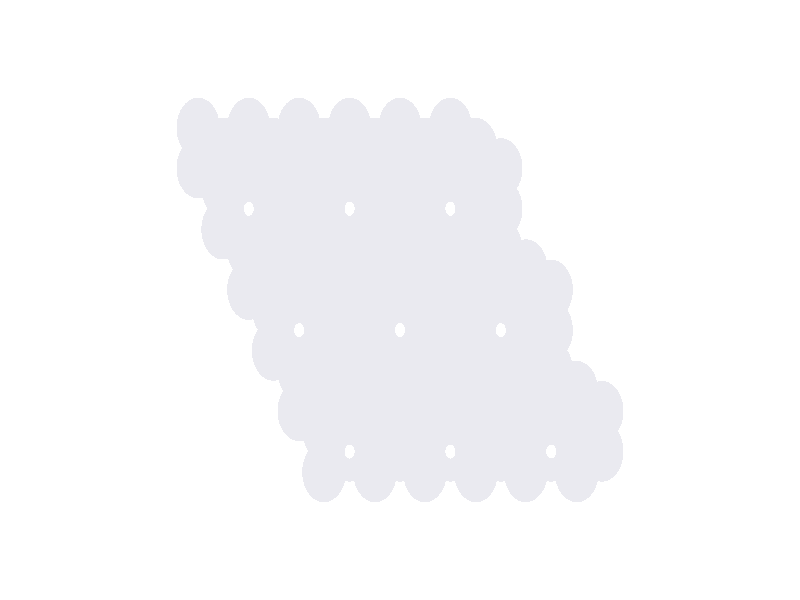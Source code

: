 #include "colors.inc"
#include "finish.inc"

global_settings {assumed_gamma 1 max_trace_level 6}
background {color White}
camera {orthographic
  right -44.75*x up 24.15*y
  direction 1.00*z
  location <0,0,50.00> look_at <0,0,0>}
light_source {<  2.00,   3.00,  40.00> color White
  area_light <0.70, 0, 0>, <0, 0.70, 0>, 3, 3
  adaptive 1 jitter}

#declare simple = finish {phong 0.7}
#declare pale = finish {ambient .5 diffuse .85 roughness .001 specular 0.200 }
#declare intermediate = finish {ambient 0.3 diffuse 0.6 specular 0.10 roughness 0.04 }
#declare vmd = finish {ambient .0 diffuse .65 phong 0.1 phong_size 40. specular 0.500 }
#declare jmol = finish {ambient .2 diffuse .6 specular 1 roughness .001 metallic}
#declare ase2 = finish {ambient 0.05 brilliance 3 diffuse 0.6 metallic specular 0.70 roughness 0.04 reflection 0.15}
#declare ase3 = finish {ambient .15 brilliance 2 diffuse .6 metallic specular 1. roughness .001 reflection .0}
#declare glass = finish {ambient .05 diffuse .3 specular 1. roughness .001}
#declare glass2 = finish {ambient .0 diffuse .3 specular 1. reflection .25 roughness .001}
#declare Rcell = 0.070;
#declare Rbond = 0.100;

#macro atom(LOC, R, COL, TRANS, FIN)
  sphere{LOC, R texture{pigment{color COL transmit TRANS} finish{FIN}}}
#end
#macro constrain(LOC, R, COL, TRANS FIN)
union{torus{R, Rcell rotate 45*z texture{pigment{color COL transmit TRANS} finish{FIN}}}
      torus{R, Rcell rotate -45*z texture{pigment{color COL transmit TRANS} finish{FIN}}}
      translate LOC}
#end

atom(< -2.82,  -6.10,   0.00>, 0.28, rgb <1.00, 1.00, 1.00>, 0.0, simple) // #0 
atom(< -4.23,  -5.29, -12.45>, 1.21, rgb <0.82, 0.82, 0.87>, 0.0, simple) // #1 
atom(< -4.23,  -6.92,  -7.85>, 1.21, rgb <0.82, 0.82, 0.87>, 0.0, simple) // #2 
atom(< -2.82,  -6.10, -10.15>, 1.21, rgb <0.82, 0.82, 0.87>, 0.0, simple) // #3 
atom(< -4.23,  -5.29,  -5.54>, 1.21, rgb <0.82, 0.82, 0.87>, 0.0, simple) // #4 
atom(< -4.26,  -6.93,  -0.86>, 1.21, rgb <0.82, 0.82, 0.87>, 0.0, simple) // #5 
atom(< -2.82,  -6.10,  -3.24>, 1.21, rgb <0.82, 0.82, 0.87>, 0.0, simple) // #6 
atom(< -5.64,  -2.84, -12.45>, 1.21, rgb <0.82, 0.82, 0.87>, 0.0, simple) // #7 
atom(< -5.64,  -4.47,  -7.85>, 1.21, rgb <0.82, 0.82, 0.87>, 0.0, simple) // #8 
atom(< -4.23,  -3.66, -10.15>, 1.21, rgb <0.82, 0.82, 0.87>, 0.0, simple) // #9 
atom(< -5.64,  -2.84,  -5.54>, 1.21, rgb <0.82, 0.82, 0.87>, 0.0, simple) // #10 
atom(< -0.00,  -4.47,  -0.95>, 1.21, rgb <0.82, 0.82, 0.87>, 0.0, simple) // #11 
atom(< -4.23,  -3.66,  -3.25>, 1.21, rgb <0.82, 0.82, 0.87>, 0.0, simple) // #12 
atom(< -1.41,  -5.29, -12.45>, 1.21, rgb <0.82, 0.82, 0.87>, 0.0, simple) // #13 
atom(< -1.41,  -6.92,  -7.85>, 1.21, rgb <0.82, 0.82, 0.87>, 0.0, simple) // #14 
atom(< -0.00,  -6.10, -10.15>, 1.21, rgb <0.82, 0.82, 0.87>, 0.0, simple) // #15 
atom(< -1.41,  -5.29,  -5.54>, 1.21, rgb <0.82, 0.82, 0.87>, 0.0, simple) // #16 
atom(< -1.39,  -6.93,  -0.86>, 1.21, rgb <0.82, 0.82, 0.87>, 0.0, simple) // #17 
atom(< -0.00,  -6.10,  -3.25>, 1.21, rgb <0.82, 0.82, 0.87>, 0.0, simple) // #18 
atom(< -2.82,  -2.84, -12.45>, 1.21, rgb <0.82, 0.82, 0.87>, 0.0, simple) // #19 
atom(< -2.82,  -4.47,  -7.85>, 1.21, rgb <0.82, 0.82, 0.87>, 0.0, simple) // #20 
atom(< -1.41,  -3.66, -10.15>, 1.21, rgb <0.82, 0.82, 0.87>, 0.0, simple) // #21 
atom(< -2.82,  -2.84,  -5.54>, 1.21, rgb <0.82, 0.82, 0.87>, 0.0, simple) // #22 
atom(< -2.82,  -4.44,  -0.86>, 1.21, rgb <0.82, 0.82, 0.87>, 0.0, simple) // #23 
atom(< -1.41,  -3.66,  -3.25>, 1.21, rgb <0.82, 0.82, 0.87>, 0.0, simple) // #24 
atom(< -5.64,  -1.21,   0.00>, 0.28, rgb <1.00, 1.00, 1.00>, 0.0, simple) // #25 
atom(< -7.05,  -0.40, -12.45>, 1.21, rgb <0.82, 0.82, 0.87>, 0.0, simple) // #26 
atom(< -7.05,  -2.03,  -7.85>, 1.21, rgb <0.82, 0.82, 0.87>, 0.0, simple) // #27 
atom(< -5.64,  -1.21, -10.15>, 1.21, rgb <0.82, 0.82, 0.87>, 0.0, simple) // #28 
atom(< -7.05,  -0.40,  -5.54>, 1.21, rgb <0.82, 0.82, 0.87>, 0.0, simple) // #29 
atom(< -7.08,  -2.04,  -0.86>, 1.21, rgb <0.82, 0.82, 0.87>, 0.0, simple) // #30 
atom(< -5.64,  -1.21,  -3.24>, 1.21, rgb <0.82, 0.82, 0.87>, 0.0, simple) // #31 
atom(< -8.46,   2.04, -12.45>, 1.21, rgb <0.82, 0.82, 0.87>, 0.0, simple) // #32 
atom(< -8.46,   0.41,  -7.85>, 1.21, rgb <0.82, 0.82, 0.87>, 0.0, simple) // #33 
atom(< -7.05,   1.23, -10.15>, 1.21, rgb <0.82, 0.82, 0.87>, 0.0, simple) // #34 
atom(< -8.46,   2.04,  -5.54>, 1.21, rgb <0.82, 0.82, 0.87>, 0.0, simple) // #35 
atom(< -2.82,   0.41,  -0.95>, 1.21, rgb <0.82, 0.82, 0.87>, 0.0, simple) // #36 
atom(< -7.05,   1.23,  -3.25>, 1.21, rgb <0.82, 0.82, 0.87>, 0.0, simple) // #37 
atom(< -4.23,  -0.40, -12.45>, 1.21, rgb <0.82, 0.82, 0.87>, 0.0, simple) // #38 
atom(< -4.23,  -2.03,  -7.85>, 1.21, rgb <0.82, 0.82, 0.87>, 0.0, simple) // #39 
atom(< -2.82,  -1.21, -10.15>, 1.21, rgb <0.82, 0.82, 0.87>, 0.0, simple) // #40 
atom(< -4.23,  -0.40,  -5.54>, 1.21, rgb <0.82, 0.82, 0.87>, 0.0, simple) // #41 
atom(< -4.21,  -2.04,  -0.86>, 1.21, rgb <0.82, 0.82, 0.87>, 0.0, simple) // #42 
atom(< -2.82,  -1.22,  -3.25>, 1.21, rgb <0.82, 0.82, 0.87>, 0.0, simple) // #43 
atom(< -5.64,   2.04, -12.45>, 1.21, rgb <0.82, 0.82, 0.87>, 0.0, simple) // #44 
atom(< -5.64,   0.41,  -7.85>, 1.21, rgb <0.82, 0.82, 0.87>, 0.0, simple) // #45 
atom(< -4.23,   1.23, -10.15>, 1.21, rgb <0.82, 0.82, 0.87>, 0.0, simple) // #46 
atom(< -5.64,   2.04,  -5.54>, 1.21, rgb <0.82, 0.82, 0.87>, 0.0, simple) // #47 
atom(< -5.64,   0.44,  -0.86>, 1.21, rgb <0.82, 0.82, 0.87>, 0.0, simple) // #48 
atom(< -4.23,   1.23,  -3.25>, 1.21, rgb <0.82, 0.82, 0.87>, 0.0, simple) // #49 
atom(< -8.46,   3.67,   0.00>, 0.28, rgb <1.00, 1.00, 1.00>, 0.0, simple) // #50 
atom(< -9.87,   4.49, -12.45>, 1.21, rgb <0.82, 0.82, 0.87>, 0.0, simple) // #51 
atom(< -9.87,   2.86,  -7.85>, 1.21, rgb <0.82, 0.82, 0.87>, 0.0, simple) // #52 
atom(< -8.46,   3.67, -10.15>, 1.21, rgb <0.82, 0.82, 0.87>, 0.0, simple) // #53 
atom(< -9.87,   4.49,  -5.54>, 1.21, rgb <0.82, 0.82, 0.87>, 0.0, simple) // #54 
atom(< -9.90,   2.84,  -0.86>, 1.21, rgb <0.82, 0.82, 0.87>, 0.0, simple) // #55 
atom(< -8.46,   3.67,  -3.24>, 1.21, rgb <0.82, 0.82, 0.87>, 0.0, simple) // #56 
atom(<-11.29,   6.93, -12.45>, 1.21, rgb <0.82, 0.82, 0.87>, 0.0, simple) // #57 
atom(<-11.29,   5.30,  -7.85>, 1.21, rgb <0.82, 0.82, 0.87>, 0.0, simple) // #58 
atom(< -9.87,   6.12, -10.15>, 1.21, rgb <0.82, 0.82, 0.87>, 0.0, simple) // #59 
atom(<-11.29,   6.93,  -5.54>, 1.21, rgb <0.82, 0.82, 0.87>, 0.0, simple) // #60 
atom(< -5.64,   5.30,  -0.95>, 1.21, rgb <0.82, 0.82, 0.87>, 0.0, simple) // #61 
atom(< -9.87,   6.12,  -3.25>, 1.21, rgb <0.82, 0.82, 0.87>, 0.0, simple) // #62 
atom(< -7.05,   4.49, -12.45>, 1.21, rgb <0.82, 0.82, 0.87>, 0.0, simple) // #63 
atom(< -7.05,   2.86,  -7.85>, 1.21, rgb <0.82, 0.82, 0.87>, 0.0, simple) // #64 
atom(< -5.64,   3.67, -10.15>, 1.21, rgb <0.82, 0.82, 0.87>, 0.0, simple) // #65 
atom(< -7.05,   4.49,  -5.54>, 1.21, rgb <0.82, 0.82, 0.87>, 0.0, simple) // #66 
atom(< -7.03,   2.84,  -0.86>, 1.21, rgb <0.82, 0.82, 0.87>, 0.0, simple) // #67 
atom(< -5.64,   3.67,  -3.25>, 1.21, rgb <0.82, 0.82, 0.87>, 0.0, simple) // #68 
atom(< -8.46,   6.93, -12.45>, 1.21, rgb <0.82, 0.82, 0.87>, 0.0, simple) // #69 
atom(< -8.46,   5.30,  -7.85>, 1.21, rgb <0.82, 0.82, 0.87>, 0.0, simple) // #70 
atom(< -7.05,   6.12, -10.15>, 1.21, rgb <0.82, 0.82, 0.87>, 0.0, simple) // #71 
atom(< -8.46,   6.93,  -5.54>, 1.21, rgb <0.82, 0.82, 0.87>, 0.0, simple) // #72 
atom(< -8.46,   5.33,  -0.86>, 1.21, rgb <0.82, 0.82, 0.87>, 0.0, simple) // #73 
atom(< -7.06,   6.12,  -3.25>, 1.21, rgb <0.82, 0.82, 0.87>, 0.0, simple) // #74 
atom(<  2.82,  -6.10,   0.00>, 0.28, rgb <1.00, 1.00, 1.00>, 0.0, simple) // #75 
atom(<  1.41,  -5.29, -12.45>, 1.21, rgb <0.82, 0.82, 0.87>, 0.0, simple) // #76 
atom(<  1.41,  -6.92,  -7.85>, 1.21, rgb <0.82, 0.82, 0.87>, 0.0, simple) // #77 
atom(<  2.82,  -6.10, -10.15>, 1.21, rgb <0.82, 0.82, 0.87>, 0.0, simple) // #78 
atom(<  1.41,  -5.29,  -5.54>, 1.21, rgb <0.82, 0.82, 0.87>, 0.0, simple) // #79 
atom(<  1.39,  -6.93,  -0.86>, 1.21, rgb <0.82, 0.82, 0.87>, 0.0, simple) // #80 
atom(<  2.82,  -6.10,  -3.24>, 1.21, rgb <0.82, 0.82, 0.87>, 0.0, simple) // #81 
atom(<  0.00,  -2.84, -12.45>, 1.21, rgb <0.82, 0.82, 0.87>, 0.0, simple) // #82 
atom(<  0.00,  -4.47,  -7.85>, 1.21, rgb <0.82, 0.82, 0.87>, 0.0, simple) // #83 
atom(<  1.41,  -3.66, -10.15>, 1.21, rgb <0.82, 0.82, 0.87>, 0.0, simple) // #84 
atom(<  0.00,  -2.84,  -5.54>, 1.21, rgb <0.82, 0.82, 0.87>, 0.0, simple) // #85 
atom(<  5.64,  -4.47,  -0.95>, 1.21, rgb <0.82, 0.82, 0.87>, 0.0, simple) // #86 
atom(<  1.41,  -3.66,  -3.25>, 1.21, rgb <0.82, 0.82, 0.87>, 0.0, simple) // #87 
atom(<  4.23,  -5.29, -12.45>, 1.21, rgb <0.82, 0.82, 0.87>, 0.0, simple) // #88 
atom(<  4.23,  -6.92,  -7.85>, 1.21, rgb <0.82, 0.82, 0.87>, 0.0, simple) // #89 
atom(<  5.64,  -6.10, -10.15>, 1.21, rgb <0.82, 0.82, 0.87>, 0.0, simple) // #90 
atom(<  4.23,  -5.29,  -5.54>, 1.21, rgb <0.82, 0.82, 0.87>, 0.0, simple) // #91 
atom(<  4.26,  -6.93,  -0.86>, 1.21, rgb <0.82, 0.82, 0.87>, 0.0, simple) // #92 
atom(<  5.64,  -6.10,  -3.25>, 1.21, rgb <0.82, 0.82, 0.87>, 0.0, simple) // #93 
atom(<  2.82,  -2.84, -12.45>, 1.21, rgb <0.82, 0.82, 0.87>, 0.0, simple) // #94 
atom(<  2.82,  -4.47,  -7.85>, 1.21, rgb <0.82, 0.82, 0.87>, 0.0, simple) // #95 
atom(<  4.23,  -3.66, -10.15>, 1.21, rgb <0.82, 0.82, 0.87>, 0.0, simple) // #96 
atom(<  2.82,  -2.84,  -5.54>, 1.21, rgb <0.82, 0.82, 0.87>, 0.0, simple) // #97 
atom(<  2.82,  -4.44,  -0.86>, 1.21, rgb <0.82, 0.82, 0.87>, 0.0, simple) // #98 
atom(<  4.23,  -3.66,  -3.25>, 1.21, rgb <0.82, 0.82, 0.87>, 0.0, simple) // #99 
atom(< -0.00,  -1.21,   0.00>, 0.28, rgb <1.00, 1.00, 1.00>, 0.0, simple) // #100 
atom(< -1.41,  -0.40, -12.45>, 1.21, rgb <0.82, 0.82, 0.87>, 0.0, simple) // #101 
atom(< -1.41,  -2.03,  -7.85>, 1.21, rgb <0.82, 0.82, 0.87>, 0.0, simple) // #102 
atom(< -0.00,  -1.21, -10.15>, 1.21, rgb <0.82, 0.82, 0.87>, 0.0, simple) // #103 
atom(< -1.41,  -0.40,  -5.54>, 1.21, rgb <0.82, 0.82, 0.87>, 0.0, simple) // #104 
atom(< -1.44,  -2.04,  -0.86>, 1.21, rgb <0.82, 0.82, 0.87>, 0.0, simple) // #105 
atom(< -0.00,  -1.21,  -3.24>, 1.21, rgb <0.82, 0.82, 0.87>, 0.0, simple) // #106 
atom(< -2.82,   2.04, -12.45>, 1.21, rgb <0.82, 0.82, 0.87>, 0.0, simple) // #107 
atom(< -2.82,   0.41,  -7.85>, 1.21, rgb <0.82, 0.82, 0.87>, 0.0, simple) // #108 
atom(< -1.41,   1.23, -10.15>, 1.21, rgb <0.82, 0.82, 0.87>, 0.0, simple) // #109 
atom(< -2.82,   2.04,  -5.54>, 1.21, rgb <0.82, 0.82, 0.87>, 0.0, simple) // #110 
atom(<  2.82,   0.41,  -0.95>, 1.21, rgb <0.82, 0.82, 0.87>, 0.0, simple) // #111 
atom(< -1.41,   1.23,  -3.25>, 1.21, rgb <0.82, 0.82, 0.87>, 0.0, simple) // #112 
atom(<  1.41,  -0.40, -12.45>, 1.21, rgb <0.82, 0.82, 0.87>, 0.0, simple) // #113 
atom(<  1.41,  -2.03,  -7.85>, 1.21, rgb <0.82, 0.82, 0.87>, 0.0, simple) // #114 
atom(<  2.82,  -1.21, -10.15>, 1.21, rgb <0.82, 0.82, 0.87>, 0.0, simple) // #115 
atom(<  1.41,  -0.40,  -5.54>, 1.21, rgb <0.82, 0.82, 0.87>, 0.0, simple) // #116 
atom(<  1.44,  -2.04,  -0.86>, 1.21, rgb <0.82, 0.82, 0.87>, 0.0, simple) // #117 
atom(<  2.82,  -1.22,  -3.25>, 1.21, rgb <0.82, 0.82, 0.87>, 0.0, simple) // #118 
atom(<  0.00,   2.04, -12.45>, 1.21, rgb <0.82, 0.82, 0.87>, 0.0, simple) // #119 
atom(<  0.00,   0.41,  -7.85>, 1.21, rgb <0.82, 0.82, 0.87>, 0.0, simple) // #120 
atom(<  1.41,   1.23, -10.15>, 1.21, rgb <0.82, 0.82, 0.87>, 0.0, simple) // #121 
atom(<  0.00,   2.04,  -5.54>, 1.21, rgb <0.82, 0.82, 0.87>, 0.0, simple) // #122 
atom(< -0.00,   0.44,  -0.86>, 1.21, rgb <0.82, 0.82, 0.87>, 0.0, simple) // #123 
atom(<  1.41,   1.23,  -3.25>, 1.21, rgb <0.82, 0.82, 0.87>, 0.0, simple) // #124 
atom(< -2.82,   3.67,   0.00>, 0.28, rgb <1.00, 1.00, 1.00>, 0.0, simple) // #125 
atom(< -4.23,   4.49, -12.45>, 1.21, rgb <0.82, 0.82, 0.87>, 0.0, simple) // #126 
atom(< -4.23,   2.86,  -7.85>, 1.21, rgb <0.82, 0.82, 0.87>, 0.0, simple) // #127 
atom(< -2.82,   3.67, -10.15>, 1.21, rgb <0.82, 0.82, 0.87>, 0.0, simple) // #128 
atom(< -4.23,   4.49,  -5.54>, 1.21, rgb <0.82, 0.82, 0.87>, 0.0, simple) // #129 
atom(< -4.26,   2.84,  -0.86>, 1.21, rgb <0.82, 0.82, 0.87>, 0.0, simple) // #130 
atom(< -2.82,   3.67,  -3.24>, 1.21, rgb <0.82, 0.82, 0.87>, 0.0, simple) // #131 
atom(< -5.64,   6.93, -12.45>, 1.21, rgb <0.82, 0.82, 0.87>, 0.0, simple) // #132 
atom(< -5.64,   5.30,  -7.85>, 1.21, rgb <0.82, 0.82, 0.87>, 0.0, simple) // #133 
atom(< -4.23,   6.12, -10.15>, 1.21, rgb <0.82, 0.82, 0.87>, 0.0, simple) // #134 
atom(< -5.64,   6.93,  -5.54>, 1.21, rgb <0.82, 0.82, 0.87>, 0.0, simple) // #135 
atom(< -0.00,   5.30,  -0.95>, 1.21, rgb <0.82, 0.82, 0.87>, 0.0, simple) // #136 
atom(< -4.23,   6.12,  -3.25>, 1.21, rgb <0.82, 0.82, 0.87>, 0.0, simple) // #137 
atom(< -1.41,   4.49, -12.45>, 1.21, rgb <0.82, 0.82, 0.87>, 0.0, simple) // #138 
atom(< -1.41,   2.86,  -7.85>, 1.21, rgb <0.82, 0.82, 0.87>, 0.0, simple) // #139 
atom(< -0.00,   3.67, -10.15>, 1.21, rgb <0.82, 0.82, 0.87>, 0.0, simple) // #140 
atom(< -1.41,   4.49,  -5.54>, 1.21, rgb <0.82, 0.82, 0.87>, 0.0, simple) // #141 
atom(< -1.39,   2.84,  -0.86>, 1.21, rgb <0.82, 0.82, 0.87>, 0.0, simple) // #142 
atom(< -0.00,   3.67,  -3.25>, 1.21, rgb <0.82, 0.82, 0.87>, 0.0, simple) // #143 
atom(< -2.82,   6.93, -12.45>, 1.21, rgb <0.82, 0.82, 0.87>, 0.0, simple) // #144 
atom(< -2.82,   5.30,  -7.85>, 1.21, rgb <0.82, 0.82, 0.87>, 0.0, simple) // #145 
atom(< -1.41,   6.12, -10.15>, 1.21, rgb <0.82, 0.82, 0.87>, 0.0, simple) // #146 
atom(< -2.82,   6.93,  -5.54>, 1.21, rgb <0.82, 0.82, 0.87>, 0.0, simple) // #147 
atom(< -2.82,   5.33,  -0.86>, 1.21, rgb <0.82, 0.82, 0.87>, 0.0, simple) // #148 
atom(< -1.41,   6.12,  -3.25>, 1.21, rgb <0.82, 0.82, 0.87>, 0.0, simple) // #149 
atom(<  8.46,  -6.10,   0.00>, 0.28, rgb <1.00, 1.00, 1.00>, 0.0, simple) // #150 
atom(<  7.05,  -5.29, -12.45>, 1.21, rgb <0.82, 0.82, 0.87>, 0.0, simple) // #151 
atom(<  7.05,  -6.92,  -7.85>, 1.21, rgb <0.82, 0.82, 0.87>, 0.0, simple) // #152 
atom(<  8.46,  -6.10, -10.15>, 1.21, rgb <0.82, 0.82, 0.87>, 0.0, simple) // #153 
atom(<  7.05,  -5.29,  -5.54>, 1.21, rgb <0.82, 0.82, 0.87>, 0.0, simple) // #154 
atom(<  7.03,  -6.93,  -0.86>, 1.21, rgb <0.82, 0.82, 0.87>, 0.0, simple) // #155 
atom(<  8.46,  -6.10,  -3.24>, 1.21, rgb <0.82, 0.82, 0.87>, 0.0, simple) // #156 
atom(<  5.64,  -2.84, -12.45>, 1.21, rgb <0.82, 0.82, 0.87>, 0.0, simple) // #157 
atom(<  5.64,  -4.47,  -7.85>, 1.21, rgb <0.82, 0.82, 0.87>, 0.0, simple) // #158 
atom(<  7.05,  -3.66, -10.15>, 1.21, rgb <0.82, 0.82, 0.87>, 0.0, simple) // #159 
atom(<  5.64,  -2.84,  -5.54>, 1.21, rgb <0.82, 0.82, 0.87>, 0.0, simple) // #160 
atom(< 11.29,  -4.47,  -0.95>, 1.21, rgb <0.82, 0.82, 0.87>, 0.0, simple) // #161 
atom(<  7.06,  -3.66,  -3.25>, 1.21, rgb <0.82, 0.82, 0.87>, 0.0, simple) // #162 
atom(<  9.87,  -5.29, -12.45>, 1.21, rgb <0.82, 0.82, 0.87>, 0.0, simple) // #163 
atom(<  9.87,  -6.92,  -7.85>, 1.21, rgb <0.82, 0.82, 0.87>, 0.0, simple) // #164 
atom(< 11.29,  -6.10, -10.15>, 1.21, rgb <0.82, 0.82, 0.87>, 0.0, simple) // #165 
atom(<  9.87,  -5.29,  -5.54>, 1.21, rgb <0.82, 0.82, 0.87>, 0.0, simple) // #166 
atom(<  9.90,  -6.93,  -0.86>, 1.21, rgb <0.82, 0.82, 0.87>, 0.0, simple) // #167 
atom(< 11.29,  -6.10,  -3.25>, 1.21, rgb <0.82, 0.82, 0.87>, 0.0, simple) // #168 
atom(<  8.46,  -2.84, -12.45>, 1.21, rgb <0.82, 0.82, 0.87>, 0.0, simple) // #169 
atom(<  8.46,  -4.47,  -7.85>, 1.21, rgb <0.82, 0.82, 0.87>, 0.0, simple) // #170 
atom(<  9.87,  -3.66, -10.15>, 1.21, rgb <0.82, 0.82, 0.87>, 0.0, simple) // #171 
atom(<  8.46,  -2.84,  -5.54>, 1.21, rgb <0.82, 0.82, 0.87>, 0.0, simple) // #172 
atom(<  8.46,  -4.44,  -0.86>, 1.21, rgb <0.82, 0.82, 0.87>, 0.0, simple) // #173 
atom(<  9.87,  -3.66,  -3.25>, 1.21, rgb <0.82, 0.82, 0.87>, 0.0, simple) // #174 
atom(<  5.64,  -1.21,   0.00>, 0.28, rgb <1.00, 1.00, 1.00>, 0.0, simple) // #175 
atom(<  4.23,  -0.40, -12.45>, 1.21, rgb <0.82, 0.82, 0.87>, 0.0, simple) // #176 
atom(<  4.23,  -2.03,  -7.85>, 1.21, rgb <0.82, 0.82, 0.87>, 0.0, simple) // #177 
atom(<  5.64,  -1.21, -10.15>, 1.21, rgb <0.82, 0.82, 0.87>, 0.0, simple) // #178 
atom(<  4.23,  -0.40,  -5.54>, 1.21, rgb <0.82, 0.82, 0.87>, 0.0, simple) // #179 
atom(<  4.21,  -2.04,  -0.86>, 1.21, rgb <0.82, 0.82, 0.87>, 0.0, simple) // #180 
atom(<  5.64,  -1.21,  -3.24>, 1.21, rgb <0.82, 0.82, 0.87>, 0.0, simple) // #181 
atom(<  2.82,   2.04, -12.45>, 1.21, rgb <0.82, 0.82, 0.87>, 0.0, simple) // #182 
atom(<  2.82,   0.41,  -7.85>, 1.21, rgb <0.82, 0.82, 0.87>, 0.0, simple) // #183 
atom(<  4.23,   1.23, -10.15>, 1.21, rgb <0.82, 0.82, 0.87>, 0.0, simple) // #184 
atom(<  2.82,   2.04,  -5.54>, 1.21, rgb <0.82, 0.82, 0.87>, 0.0, simple) // #185 
atom(<  8.46,   0.41,  -0.95>, 1.21, rgb <0.82, 0.82, 0.87>, 0.0, simple) // #186 
atom(<  4.23,   1.23,  -3.25>, 1.21, rgb <0.82, 0.82, 0.87>, 0.0, simple) // #187 
atom(<  7.05,  -0.40, -12.45>, 1.21, rgb <0.82, 0.82, 0.87>, 0.0, simple) // #188 
atom(<  7.05,  -2.03,  -7.85>, 1.21, rgb <0.82, 0.82, 0.87>, 0.0, simple) // #189 
atom(<  8.46,  -1.21, -10.15>, 1.21, rgb <0.82, 0.82, 0.87>, 0.0, simple) // #190 
atom(<  7.05,  -0.40,  -5.54>, 1.21, rgb <0.82, 0.82, 0.87>, 0.0, simple) // #191 
atom(<  7.08,  -2.04,  -0.86>, 1.21, rgb <0.82, 0.82, 0.87>, 0.0, simple) // #192 
atom(<  8.46,  -1.22,  -3.25>, 1.21, rgb <0.82, 0.82, 0.87>, 0.0, simple) // #193 
atom(<  5.64,   2.04, -12.45>, 1.21, rgb <0.82, 0.82, 0.87>, 0.0, simple) // #194 
atom(<  5.64,   0.41,  -7.85>, 1.21, rgb <0.82, 0.82, 0.87>, 0.0, simple) // #195 
atom(<  7.05,   1.23, -10.15>, 1.21, rgb <0.82, 0.82, 0.87>, 0.0, simple) // #196 
atom(<  5.64,   2.04,  -5.54>, 1.21, rgb <0.82, 0.82, 0.87>, 0.0, simple) // #197 
atom(<  5.64,   0.44,  -0.86>, 1.21, rgb <0.82, 0.82, 0.87>, 0.0, simple) // #198 
atom(<  7.05,   1.23,  -3.25>, 1.21, rgb <0.82, 0.82, 0.87>, 0.0, simple) // #199 
atom(<  2.82,   3.67,   0.00>, 0.28, rgb <1.00, 1.00, 1.00>, 0.0, simple) // #200 
atom(<  1.41,   4.49, -12.45>, 1.21, rgb <0.82, 0.82, 0.87>, 0.0, simple) // #201 
atom(<  1.41,   2.86,  -7.85>, 1.21, rgb <0.82, 0.82, 0.87>, 0.0, simple) // #202 
atom(<  2.82,   3.67, -10.15>, 1.21, rgb <0.82, 0.82, 0.87>, 0.0, simple) // #203 
atom(<  1.41,   4.49,  -5.54>, 1.21, rgb <0.82, 0.82, 0.87>, 0.0, simple) // #204 
atom(<  1.39,   2.84,  -0.86>, 1.21, rgb <0.82, 0.82, 0.87>, 0.0, simple) // #205 
atom(<  2.82,   3.67,  -3.24>, 1.21, rgb <0.82, 0.82, 0.87>, 0.0, simple) // #206 
atom(<  0.00,   6.93, -12.45>, 1.21, rgb <0.82, 0.82, 0.87>, 0.0, simple) // #207 
atom(<  0.00,   5.30,  -7.85>, 1.21, rgb <0.82, 0.82, 0.87>, 0.0, simple) // #208 
atom(<  1.41,   6.12, -10.15>, 1.21, rgb <0.82, 0.82, 0.87>, 0.0, simple) // #209 
atom(<  0.00,   6.93,  -5.54>, 1.21, rgb <0.82, 0.82, 0.87>, 0.0, simple) // #210 
atom(<  5.64,   5.30,  -0.95>, 1.21, rgb <0.82, 0.82, 0.87>, 0.0, simple) // #211 
atom(<  1.41,   6.12,  -3.25>, 1.21, rgb <0.82, 0.82, 0.87>, 0.0, simple) // #212 
atom(<  4.23,   4.49, -12.45>, 1.21, rgb <0.82, 0.82, 0.87>, 0.0, simple) // #213 
atom(<  4.23,   2.86,  -7.85>, 1.21, rgb <0.82, 0.82, 0.87>, 0.0, simple) // #214 
atom(<  5.64,   3.67, -10.15>, 1.21, rgb <0.82, 0.82, 0.87>, 0.0, simple) // #215 
atom(<  4.23,   4.49,  -5.54>, 1.21, rgb <0.82, 0.82, 0.87>, 0.0, simple) // #216 
atom(<  4.26,   2.84,  -0.86>, 1.21, rgb <0.82, 0.82, 0.87>, 0.0, simple) // #217 
atom(<  5.64,   3.67,  -3.25>, 1.21, rgb <0.82, 0.82, 0.87>, 0.0, simple) // #218 
atom(<  2.82,   6.93, -12.45>, 1.21, rgb <0.82, 0.82, 0.87>, 0.0, simple) // #219 
atom(<  2.82,   5.30,  -7.85>, 1.21, rgb <0.82, 0.82, 0.87>, 0.0, simple) // #220 
atom(<  4.23,   6.12, -10.15>, 1.21, rgb <0.82, 0.82, 0.87>, 0.0, simple) // #221 
atom(<  2.82,   6.93,  -5.54>, 1.21, rgb <0.82, 0.82, 0.87>, 0.0, simple) // #222 
atom(<  2.82,   5.33,  -0.86>, 1.21, rgb <0.82, 0.82, 0.87>, 0.0, simple) // #223 
atom(<  4.23,   6.12,  -3.25>, 1.21, rgb <0.82, 0.82, 0.87>, 0.0, simple) // #224 
